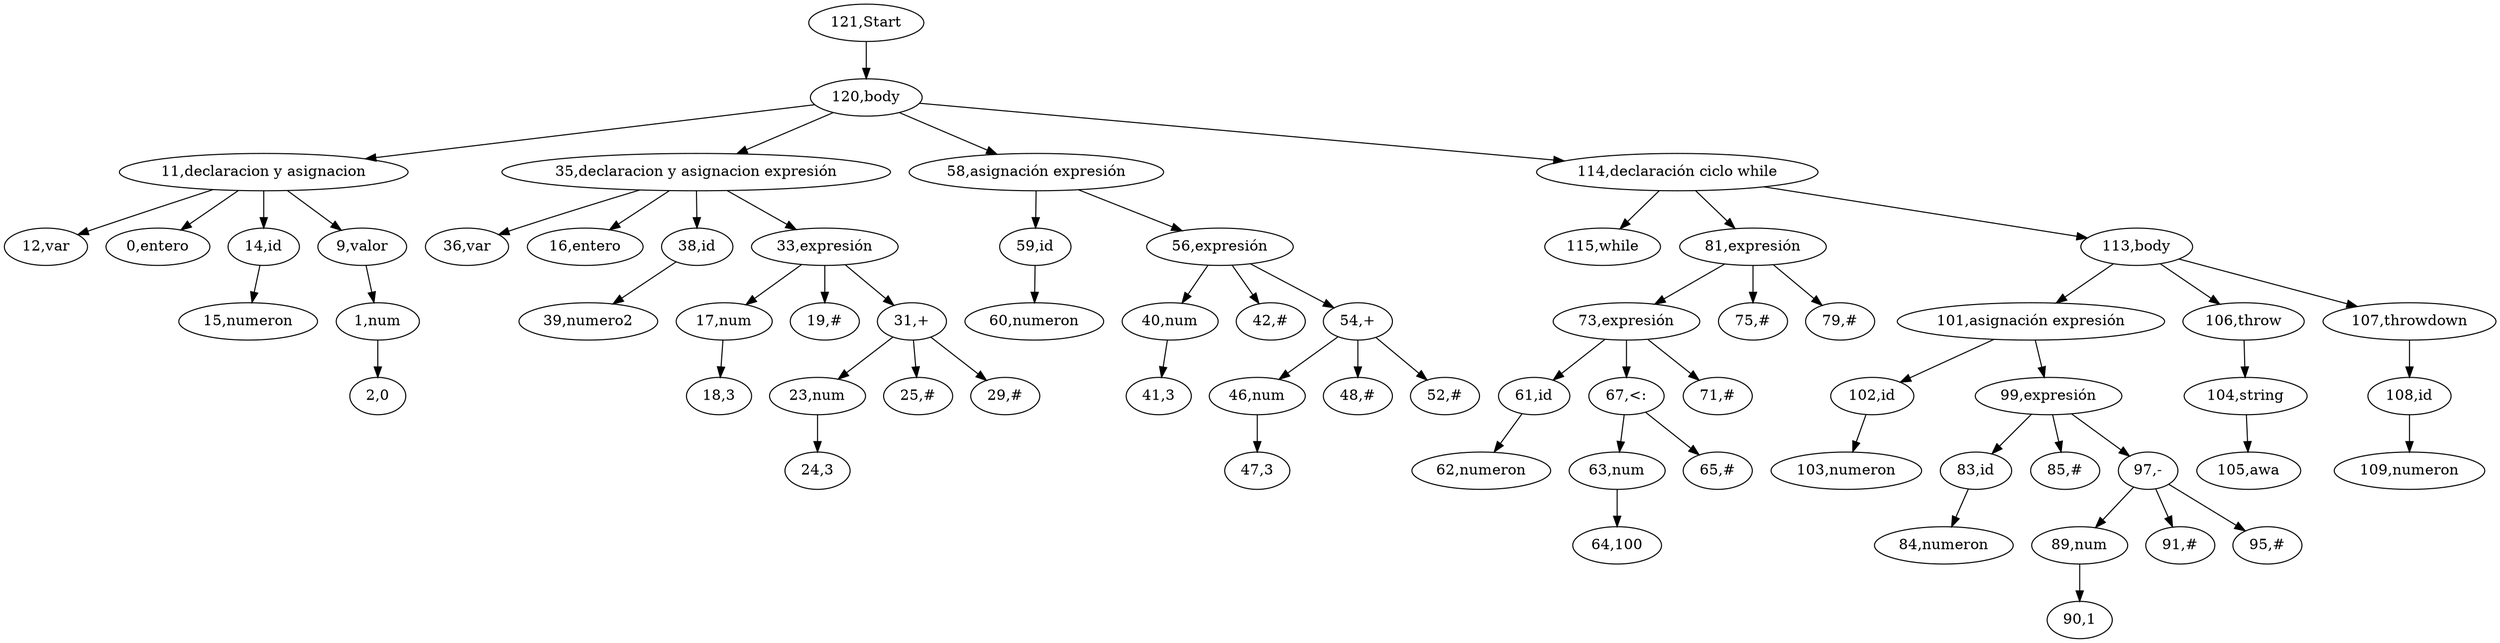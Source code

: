 digraph {
"121,Start" -> "120,body";
"120,body" -> "11,declaracion y asignacion";
"11,declaracion y asignacion" -> "12,var";
"11,declaracion y asignacion" -> "0,entero";
"11,declaracion y asignacion" -> "14,id";
"14,id" -> "15,numeron";
"11,declaracion y asignacion" -> "9,valor";
"9,valor" -> "1,num";
"1,num" -> "2,0";
"120,body" -> "35,declaracion y asignacion expresión";
"35,declaracion y asignacion expresión" -> "36,var";
"35,declaracion y asignacion expresión" -> "16,entero";
"35,declaracion y asignacion expresión" -> "38,id";
"38,id" -> "39,numero2";
"35,declaracion y asignacion expresión" -> "33,expresión";
"33,expresión" -> "17,num";
"17,num" -> "18,3";
"33,expresión" -> "19,#";
"33,expresión" -> "31,+";
"31,+" -> "23,num";
"23,num" -> "24,3";
"31,+" -> "25,#";
"31,+" -> "29,#";
"120,body" -> "58,asignación expresión";
"58,asignación expresión" -> "59,id";
"59,id" -> "60,numeron";
"58,asignación expresión" -> "56,expresión";
"56,expresión" -> "40,num";
"40,num" -> "41,3";
"56,expresión" -> "42,#";
"56,expresión" -> "54,+";
"54,+" -> "46,num";
"46,num" -> "47,3";
"54,+" -> "48,#";
"54,+" -> "52,#";
"120,body" -> "114,declaración ciclo while";
"114,declaración ciclo while" -> "115,while";
"114,declaración ciclo while" -> "81,expresión";
"81,expresión" -> "73,expresión";
"73,expresión" -> "61,id";
"61,id" -> "62,numeron";
"73,expresión" -> "67,<:";
"67,<:" -> "63,num";
"63,num" -> "64,100";
"67,<:" -> "65,#";
"73,expresión" -> "71,#";
"81,expresión" -> "75,#";
"81,expresión" -> "79,#";
"114,declaración ciclo while" -> "113,body";
"113,body" -> "101,asignación expresión";
"101,asignación expresión" -> "102,id";
"102,id" -> "103,numeron";
"101,asignación expresión" -> "99,expresión";
"99,expresión" -> "83,id";
"83,id" -> "84,numeron";
"99,expresión" -> "85,#";
"99,expresión" -> "97,-";
"97,-" -> "89,num";
"89,num" -> "90,1";
"97,-" -> "91,#";
"97,-" -> "95,#";
"113,body" -> "106,throw";
"106,throw" -> "104,string";
"104,string" -> "105,awa";
"113,body" -> "107,throwdown";
"107,throwdown" -> "108,id";
"108,id" -> "109,numeron";

}